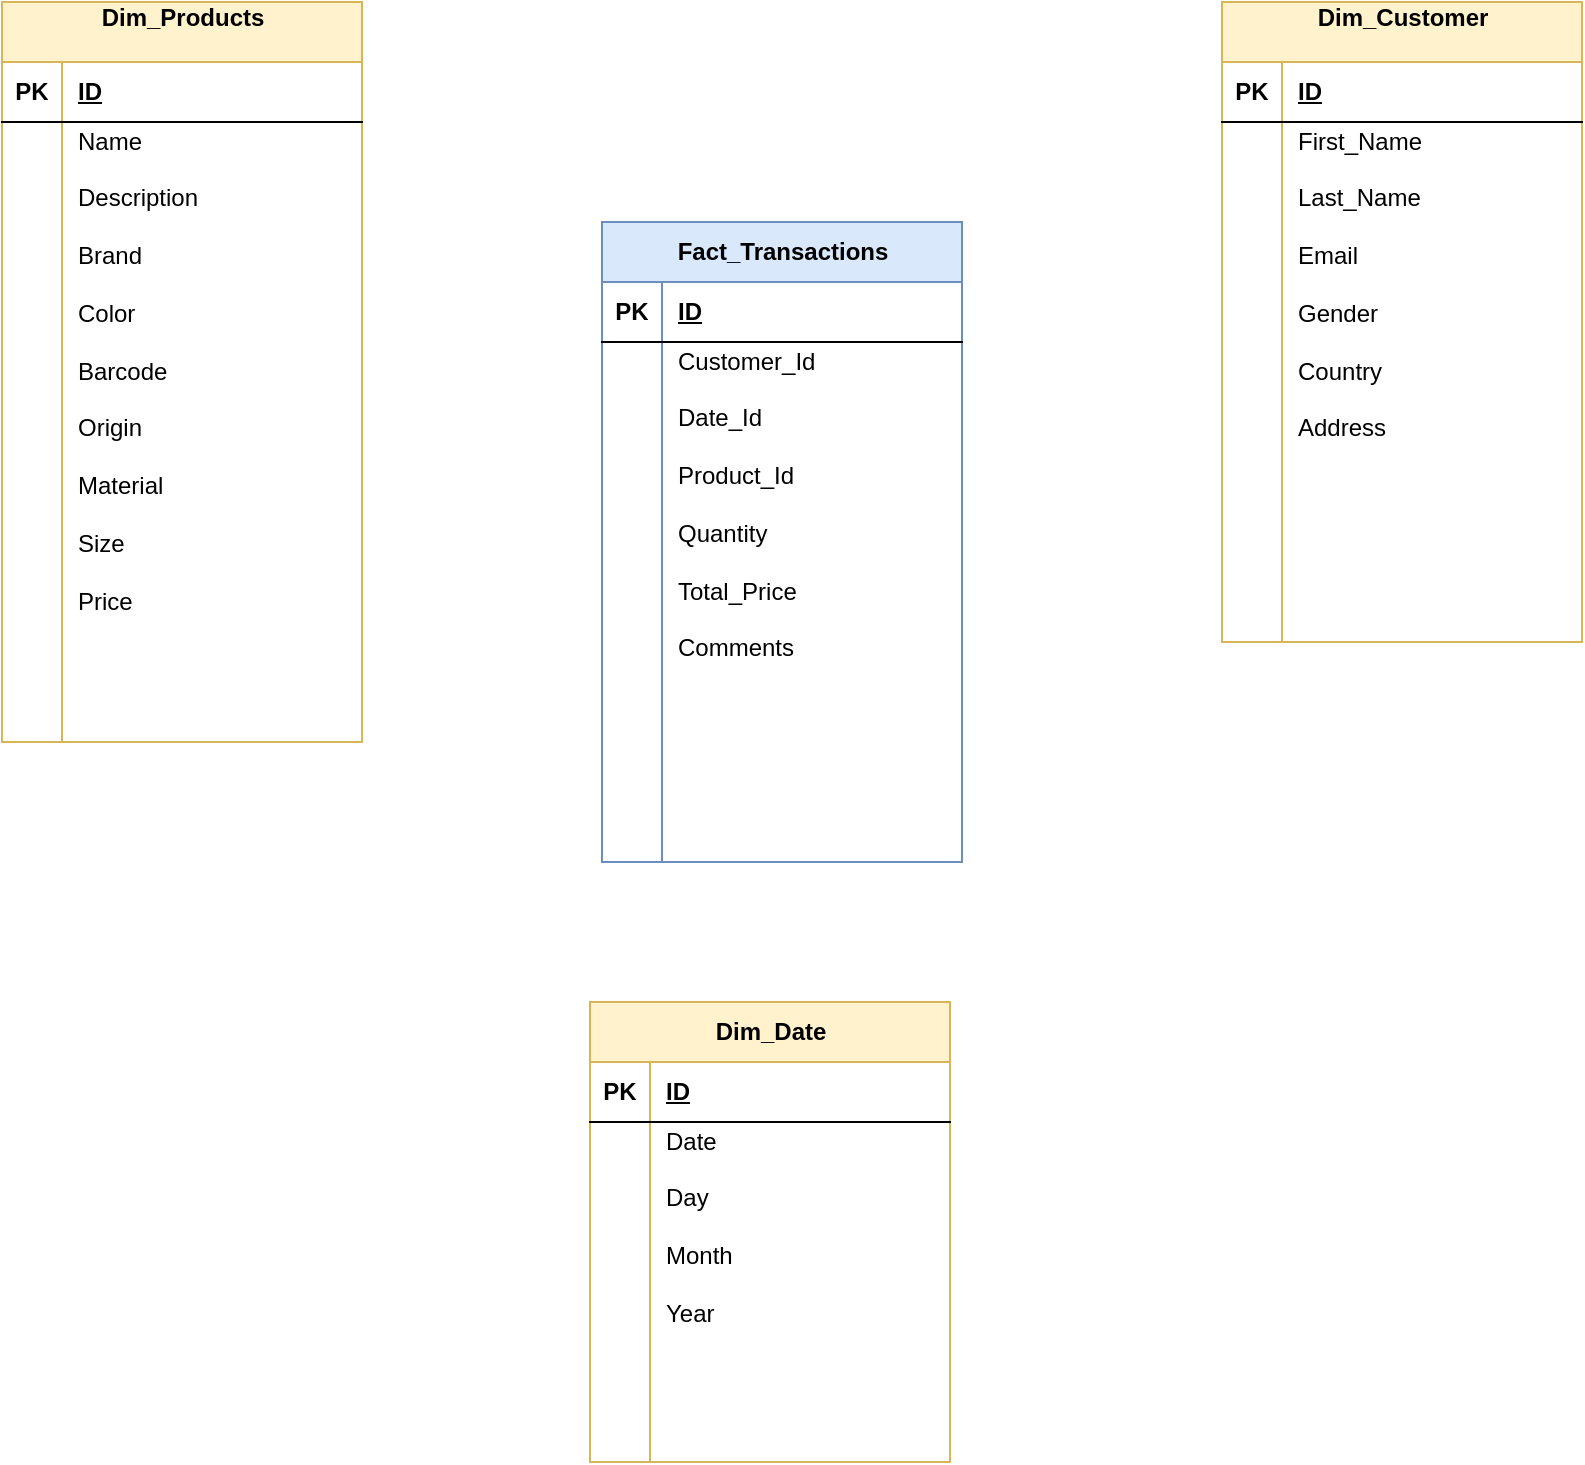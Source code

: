 <mxfile version="24.0.7" type="github">
  <diagram name="Seite-1" id="36miQz309omqqJ6BH8QW">
    <mxGraphModel dx="1434" dy="780" grid="1" gridSize="10" guides="1" tooltips="1" connect="1" arrows="1" fold="1" page="1" pageScale="1" pageWidth="827" pageHeight="1169" math="0" shadow="0">
      <root>
        <mxCell id="0" />
        <mxCell id="1" parent="0" />
        <mxCell id="irZ34CSHiCg61n6RWmMm-1" value="Dim_Products&lt;div&gt;&lt;br&gt;&lt;/div&gt;" style="shape=table;startSize=30;container=1;collapsible=1;childLayout=tableLayout;fixedRows=1;rowLines=0;fontStyle=1;align=center;resizeLast=1;html=1;fillColor=#fff2cc;strokeColor=#d6b656;" vertex="1" parent="1">
          <mxGeometry x="30" y="70" width="180" height="370" as="geometry" />
        </mxCell>
        <mxCell id="irZ34CSHiCg61n6RWmMm-2" value="" style="shape=tableRow;horizontal=0;startSize=0;swimlaneHead=0;swimlaneBody=0;fillColor=none;collapsible=0;dropTarget=0;points=[[0,0.5],[1,0.5]];portConstraint=eastwest;top=0;left=0;right=0;bottom=1;" vertex="1" parent="irZ34CSHiCg61n6RWmMm-1">
          <mxGeometry y="30" width="180" height="30" as="geometry" />
        </mxCell>
        <mxCell id="irZ34CSHiCg61n6RWmMm-3" value="PK" style="shape=partialRectangle;connectable=0;fillColor=none;top=0;left=0;bottom=0;right=0;fontStyle=1;overflow=hidden;whiteSpace=wrap;html=1;" vertex="1" parent="irZ34CSHiCg61n6RWmMm-2">
          <mxGeometry width="30" height="30" as="geometry">
            <mxRectangle width="30" height="30" as="alternateBounds" />
          </mxGeometry>
        </mxCell>
        <mxCell id="irZ34CSHiCg61n6RWmMm-4" value="ID" style="shape=partialRectangle;connectable=0;fillColor=none;top=0;left=0;bottom=0;right=0;align=left;spacingLeft=6;fontStyle=5;overflow=hidden;whiteSpace=wrap;html=1;" vertex="1" parent="irZ34CSHiCg61n6RWmMm-2">
          <mxGeometry x="30" width="150" height="30" as="geometry">
            <mxRectangle width="150" height="30" as="alternateBounds" />
          </mxGeometry>
        </mxCell>
        <mxCell id="irZ34CSHiCg61n6RWmMm-5" value="" style="shape=tableRow;horizontal=0;startSize=0;swimlaneHead=0;swimlaneBody=0;fillColor=none;collapsible=0;dropTarget=0;points=[[0,0.5],[1,0.5]];portConstraint=eastwest;top=0;left=0;right=0;bottom=0;" vertex="1" parent="irZ34CSHiCg61n6RWmMm-1">
          <mxGeometry y="60" width="180" height="250" as="geometry" />
        </mxCell>
        <mxCell id="irZ34CSHiCg61n6RWmMm-6" value="" style="shape=partialRectangle;connectable=0;fillColor=none;top=0;left=0;bottom=0;right=0;editable=1;overflow=hidden;whiteSpace=wrap;html=1;" vertex="1" parent="irZ34CSHiCg61n6RWmMm-5">
          <mxGeometry width="30" height="250" as="geometry">
            <mxRectangle width="30" height="250" as="alternateBounds" />
          </mxGeometry>
        </mxCell>
        <mxCell id="irZ34CSHiCg61n6RWmMm-7" value="Name&lt;div&gt;&lt;br&gt;&lt;/div&gt;&lt;div&gt;Description&lt;/div&gt;&lt;div&gt;&lt;br&gt;&lt;/div&gt;&lt;div&gt;Brand&lt;/div&gt;&lt;div&gt;&lt;br&gt;&lt;/div&gt;&lt;div&gt;Color&lt;/div&gt;&lt;div&gt;&lt;br&gt;&lt;/div&gt;&lt;div&gt;Barcode&lt;/div&gt;&lt;div&gt;&lt;br&gt;&lt;/div&gt;&lt;div&gt;Origin&lt;/div&gt;&lt;div&gt;&lt;br&gt;&lt;/div&gt;&lt;div&gt;Material&lt;/div&gt;&lt;div&gt;&lt;br&gt;&lt;/div&gt;&lt;div&gt;Size&lt;/div&gt;&lt;div&gt;&lt;br&gt;&lt;/div&gt;&lt;div&gt;Price&lt;/div&gt;&lt;div&gt;&lt;br&gt;&lt;/div&gt;&lt;div&gt;&lt;br&gt;&lt;/div&gt;" style="shape=partialRectangle;connectable=0;fillColor=none;top=0;left=0;bottom=0;right=0;align=left;spacingLeft=6;overflow=hidden;whiteSpace=wrap;html=1;" vertex="1" parent="irZ34CSHiCg61n6RWmMm-5">
          <mxGeometry x="30" width="150" height="250" as="geometry">
            <mxRectangle width="150" height="250" as="alternateBounds" />
          </mxGeometry>
        </mxCell>
        <mxCell id="irZ34CSHiCg61n6RWmMm-8" value="" style="shape=tableRow;horizontal=0;startSize=0;swimlaneHead=0;swimlaneBody=0;fillColor=none;collapsible=0;dropTarget=0;points=[[0,0.5],[1,0.5]];portConstraint=eastwest;top=0;left=0;right=0;bottom=0;" vertex="1" parent="irZ34CSHiCg61n6RWmMm-1">
          <mxGeometry y="310" width="180" height="30" as="geometry" />
        </mxCell>
        <mxCell id="irZ34CSHiCg61n6RWmMm-9" value="" style="shape=partialRectangle;connectable=0;fillColor=none;top=0;left=0;bottom=0;right=0;editable=1;overflow=hidden;whiteSpace=wrap;html=1;" vertex="1" parent="irZ34CSHiCg61n6RWmMm-8">
          <mxGeometry width="30" height="30" as="geometry">
            <mxRectangle width="30" height="30" as="alternateBounds" />
          </mxGeometry>
        </mxCell>
        <mxCell id="irZ34CSHiCg61n6RWmMm-10" value="" style="shape=partialRectangle;connectable=0;fillColor=none;top=0;left=0;bottom=0;right=0;align=left;spacingLeft=6;overflow=hidden;whiteSpace=wrap;html=1;" vertex="1" parent="irZ34CSHiCg61n6RWmMm-8">
          <mxGeometry x="30" width="150" height="30" as="geometry">
            <mxRectangle width="150" height="30" as="alternateBounds" />
          </mxGeometry>
        </mxCell>
        <mxCell id="irZ34CSHiCg61n6RWmMm-11" value="" style="shape=tableRow;horizontal=0;startSize=0;swimlaneHead=0;swimlaneBody=0;fillColor=none;collapsible=0;dropTarget=0;points=[[0,0.5],[1,0.5]];portConstraint=eastwest;top=0;left=0;right=0;bottom=0;" vertex="1" parent="irZ34CSHiCg61n6RWmMm-1">
          <mxGeometry y="340" width="180" height="30" as="geometry" />
        </mxCell>
        <mxCell id="irZ34CSHiCg61n6RWmMm-12" value="" style="shape=partialRectangle;connectable=0;fillColor=none;top=0;left=0;bottom=0;right=0;editable=1;overflow=hidden;whiteSpace=wrap;html=1;" vertex="1" parent="irZ34CSHiCg61n6RWmMm-11">
          <mxGeometry width="30" height="30" as="geometry">
            <mxRectangle width="30" height="30" as="alternateBounds" />
          </mxGeometry>
        </mxCell>
        <mxCell id="irZ34CSHiCg61n6RWmMm-13" value="" style="shape=partialRectangle;connectable=0;fillColor=none;top=0;left=0;bottom=0;right=0;align=left;spacingLeft=6;overflow=hidden;whiteSpace=wrap;html=1;" vertex="1" parent="irZ34CSHiCg61n6RWmMm-11">
          <mxGeometry x="30" width="150" height="30" as="geometry">
            <mxRectangle width="150" height="30" as="alternateBounds" />
          </mxGeometry>
        </mxCell>
        <mxCell id="irZ34CSHiCg61n6RWmMm-14" value="Dim_Customer&lt;div&gt;&lt;br&gt;&lt;/div&gt;" style="shape=table;startSize=30;container=1;collapsible=1;childLayout=tableLayout;fixedRows=1;rowLines=0;fontStyle=1;align=center;resizeLast=1;html=1;fillColor=#fff2cc;strokeColor=#d6b656;" vertex="1" parent="1">
          <mxGeometry x="640" y="70" width="180" height="320" as="geometry" />
        </mxCell>
        <mxCell id="irZ34CSHiCg61n6RWmMm-15" value="" style="shape=tableRow;horizontal=0;startSize=0;swimlaneHead=0;swimlaneBody=0;fillColor=none;collapsible=0;dropTarget=0;points=[[0,0.5],[1,0.5]];portConstraint=eastwest;top=0;left=0;right=0;bottom=1;" vertex="1" parent="irZ34CSHiCg61n6RWmMm-14">
          <mxGeometry y="30" width="180" height="30" as="geometry" />
        </mxCell>
        <mxCell id="irZ34CSHiCg61n6RWmMm-16" value="PK" style="shape=partialRectangle;connectable=0;fillColor=none;top=0;left=0;bottom=0;right=0;fontStyle=1;overflow=hidden;whiteSpace=wrap;html=1;" vertex="1" parent="irZ34CSHiCg61n6RWmMm-15">
          <mxGeometry width="30" height="30" as="geometry">
            <mxRectangle width="30" height="30" as="alternateBounds" />
          </mxGeometry>
        </mxCell>
        <mxCell id="irZ34CSHiCg61n6RWmMm-17" value="ID" style="shape=partialRectangle;connectable=0;fillColor=none;top=0;left=0;bottom=0;right=0;align=left;spacingLeft=6;fontStyle=5;overflow=hidden;whiteSpace=wrap;html=1;" vertex="1" parent="irZ34CSHiCg61n6RWmMm-15">
          <mxGeometry x="30" width="150" height="30" as="geometry">
            <mxRectangle width="150" height="30" as="alternateBounds" />
          </mxGeometry>
        </mxCell>
        <mxCell id="irZ34CSHiCg61n6RWmMm-18" value="" style="shape=tableRow;horizontal=0;startSize=0;swimlaneHead=0;swimlaneBody=0;fillColor=none;collapsible=0;dropTarget=0;points=[[0,0.5],[1,0.5]];portConstraint=eastwest;top=0;left=0;right=0;bottom=0;" vertex="1" parent="irZ34CSHiCg61n6RWmMm-14">
          <mxGeometry y="60" width="180" height="200" as="geometry" />
        </mxCell>
        <mxCell id="irZ34CSHiCg61n6RWmMm-19" value="" style="shape=partialRectangle;connectable=0;fillColor=none;top=0;left=0;bottom=0;right=0;editable=1;overflow=hidden;whiteSpace=wrap;html=1;" vertex="1" parent="irZ34CSHiCg61n6RWmMm-18">
          <mxGeometry width="30" height="200" as="geometry">
            <mxRectangle width="30" height="200" as="alternateBounds" />
          </mxGeometry>
        </mxCell>
        <mxCell id="irZ34CSHiCg61n6RWmMm-20" value="First_Name&lt;div&gt;&lt;br&gt;&lt;/div&gt;&lt;div&gt;Last_Name&lt;/div&gt;&lt;div&gt;&lt;br&gt;&lt;/div&gt;&lt;div&gt;Email&lt;/div&gt;&lt;div&gt;&lt;br&gt;&lt;/div&gt;&lt;div&gt;Gender&lt;/div&gt;&lt;div&gt;&lt;br&gt;&lt;/div&gt;&lt;div&gt;Country&lt;/div&gt;&lt;div&gt;&lt;br&gt;&lt;/div&gt;&lt;div&gt;Address&lt;/div&gt;&lt;div&gt;&lt;br&gt;&lt;/div&gt;&lt;div&gt;&lt;br&gt;&lt;/div&gt;&lt;div&gt;&lt;br&gt;&lt;/div&gt;" style="shape=partialRectangle;connectable=0;fillColor=none;top=0;left=0;bottom=0;right=0;align=left;spacingLeft=6;overflow=hidden;whiteSpace=wrap;html=1;" vertex="1" parent="irZ34CSHiCg61n6RWmMm-18">
          <mxGeometry x="30" width="150" height="200" as="geometry">
            <mxRectangle width="150" height="200" as="alternateBounds" />
          </mxGeometry>
        </mxCell>
        <mxCell id="irZ34CSHiCg61n6RWmMm-21" value="" style="shape=tableRow;horizontal=0;startSize=0;swimlaneHead=0;swimlaneBody=0;fillColor=none;collapsible=0;dropTarget=0;points=[[0,0.5],[1,0.5]];portConstraint=eastwest;top=0;left=0;right=0;bottom=0;" vertex="1" parent="irZ34CSHiCg61n6RWmMm-14">
          <mxGeometry y="260" width="180" height="30" as="geometry" />
        </mxCell>
        <mxCell id="irZ34CSHiCg61n6RWmMm-22" value="" style="shape=partialRectangle;connectable=0;fillColor=none;top=0;left=0;bottom=0;right=0;editable=1;overflow=hidden;whiteSpace=wrap;html=1;" vertex="1" parent="irZ34CSHiCg61n6RWmMm-21">
          <mxGeometry width="30" height="30" as="geometry">
            <mxRectangle width="30" height="30" as="alternateBounds" />
          </mxGeometry>
        </mxCell>
        <mxCell id="irZ34CSHiCg61n6RWmMm-23" value="" style="shape=partialRectangle;connectable=0;fillColor=none;top=0;left=0;bottom=0;right=0;align=left;spacingLeft=6;overflow=hidden;whiteSpace=wrap;html=1;" vertex="1" parent="irZ34CSHiCg61n6RWmMm-21">
          <mxGeometry x="30" width="150" height="30" as="geometry">
            <mxRectangle width="150" height="30" as="alternateBounds" />
          </mxGeometry>
        </mxCell>
        <mxCell id="irZ34CSHiCg61n6RWmMm-24" value="" style="shape=tableRow;horizontal=0;startSize=0;swimlaneHead=0;swimlaneBody=0;fillColor=none;collapsible=0;dropTarget=0;points=[[0,0.5],[1,0.5]];portConstraint=eastwest;top=0;left=0;right=0;bottom=0;" vertex="1" parent="irZ34CSHiCg61n6RWmMm-14">
          <mxGeometry y="290" width="180" height="30" as="geometry" />
        </mxCell>
        <mxCell id="irZ34CSHiCg61n6RWmMm-25" value="" style="shape=partialRectangle;connectable=0;fillColor=none;top=0;left=0;bottom=0;right=0;editable=1;overflow=hidden;whiteSpace=wrap;html=1;" vertex="1" parent="irZ34CSHiCg61n6RWmMm-24">
          <mxGeometry width="30" height="30" as="geometry">
            <mxRectangle width="30" height="30" as="alternateBounds" />
          </mxGeometry>
        </mxCell>
        <mxCell id="irZ34CSHiCg61n6RWmMm-26" value="" style="shape=partialRectangle;connectable=0;fillColor=none;top=0;left=0;bottom=0;right=0;align=left;spacingLeft=6;overflow=hidden;whiteSpace=wrap;html=1;" vertex="1" parent="irZ34CSHiCg61n6RWmMm-24">
          <mxGeometry x="30" width="150" height="30" as="geometry">
            <mxRectangle width="150" height="30" as="alternateBounds" />
          </mxGeometry>
        </mxCell>
        <mxCell id="irZ34CSHiCg61n6RWmMm-27" value="Dim_Date" style="shape=table;startSize=30;container=1;collapsible=1;childLayout=tableLayout;fixedRows=1;rowLines=0;fontStyle=1;align=center;resizeLast=1;html=1;fillColor=#fff2cc;strokeColor=#d6b656;" vertex="1" parent="1">
          <mxGeometry x="324" y="570" width="180" height="230" as="geometry" />
        </mxCell>
        <mxCell id="irZ34CSHiCg61n6RWmMm-28" value="" style="shape=tableRow;horizontal=0;startSize=0;swimlaneHead=0;swimlaneBody=0;fillColor=none;collapsible=0;dropTarget=0;points=[[0,0.5],[1,0.5]];portConstraint=eastwest;top=0;left=0;right=0;bottom=1;" vertex="1" parent="irZ34CSHiCg61n6RWmMm-27">
          <mxGeometry y="30" width="180" height="30" as="geometry" />
        </mxCell>
        <mxCell id="irZ34CSHiCg61n6RWmMm-29" value="PK" style="shape=partialRectangle;connectable=0;fillColor=none;top=0;left=0;bottom=0;right=0;fontStyle=1;overflow=hidden;whiteSpace=wrap;html=1;" vertex="1" parent="irZ34CSHiCg61n6RWmMm-28">
          <mxGeometry width="30" height="30" as="geometry">
            <mxRectangle width="30" height="30" as="alternateBounds" />
          </mxGeometry>
        </mxCell>
        <mxCell id="irZ34CSHiCg61n6RWmMm-30" value="ID" style="shape=partialRectangle;connectable=0;fillColor=none;top=0;left=0;bottom=0;right=0;align=left;spacingLeft=6;fontStyle=5;overflow=hidden;whiteSpace=wrap;html=1;" vertex="1" parent="irZ34CSHiCg61n6RWmMm-28">
          <mxGeometry x="30" width="150" height="30" as="geometry">
            <mxRectangle width="150" height="30" as="alternateBounds" />
          </mxGeometry>
        </mxCell>
        <mxCell id="irZ34CSHiCg61n6RWmMm-31" value="" style="shape=tableRow;horizontal=0;startSize=0;swimlaneHead=0;swimlaneBody=0;fillColor=none;collapsible=0;dropTarget=0;points=[[0,0.5],[1,0.5]];portConstraint=eastwest;top=0;left=0;right=0;bottom=0;" vertex="1" parent="irZ34CSHiCg61n6RWmMm-27">
          <mxGeometry y="60" width="180" height="110" as="geometry" />
        </mxCell>
        <mxCell id="irZ34CSHiCg61n6RWmMm-32" value="" style="shape=partialRectangle;connectable=0;fillColor=none;top=0;left=0;bottom=0;right=0;editable=1;overflow=hidden;whiteSpace=wrap;html=1;" vertex="1" parent="irZ34CSHiCg61n6RWmMm-31">
          <mxGeometry width="30" height="110" as="geometry">
            <mxRectangle width="30" height="110" as="alternateBounds" />
          </mxGeometry>
        </mxCell>
        <mxCell id="irZ34CSHiCg61n6RWmMm-33" value="Date&lt;div&gt;&lt;br&gt;&lt;/div&gt;&lt;div&gt;Day&lt;/div&gt;&lt;div&gt;&lt;br&gt;&lt;/div&gt;&lt;div&gt;Month&lt;/div&gt;&lt;div&gt;&lt;br&gt;&lt;/div&gt;&lt;div&gt;Year&lt;/div&gt;&lt;div&gt;&lt;br&gt;&lt;/div&gt;&lt;div&gt;&lt;br&gt;&lt;/div&gt;" style="shape=partialRectangle;connectable=0;fillColor=none;top=0;left=0;bottom=0;right=0;align=left;spacingLeft=6;overflow=hidden;whiteSpace=wrap;html=1;" vertex="1" parent="irZ34CSHiCg61n6RWmMm-31">
          <mxGeometry x="30" width="150" height="110" as="geometry">
            <mxRectangle width="150" height="110" as="alternateBounds" />
          </mxGeometry>
        </mxCell>
        <mxCell id="irZ34CSHiCg61n6RWmMm-34" value="" style="shape=tableRow;horizontal=0;startSize=0;swimlaneHead=0;swimlaneBody=0;fillColor=none;collapsible=0;dropTarget=0;points=[[0,0.5],[1,0.5]];portConstraint=eastwest;top=0;left=0;right=0;bottom=0;" vertex="1" parent="irZ34CSHiCg61n6RWmMm-27">
          <mxGeometry y="170" width="180" height="30" as="geometry" />
        </mxCell>
        <mxCell id="irZ34CSHiCg61n6RWmMm-35" value="" style="shape=partialRectangle;connectable=0;fillColor=none;top=0;left=0;bottom=0;right=0;editable=1;overflow=hidden;whiteSpace=wrap;html=1;" vertex="1" parent="irZ34CSHiCg61n6RWmMm-34">
          <mxGeometry width="30" height="30" as="geometry">
            <mxRectangle width="30" height="30" as="alternateBounds" />
          </mxGeometry>
        </mxCell>
        <mxCell id="irZ34CSHiCg61n6RWmMm-36" value="" style="shape=partialRectangle;connectable=0;fillColor=none;top=0;left=0;bottom=0;right=0;align=left;spacingLeft=6;overflow=hidden;whiteSpace=wrap;html=1;" vertex="1" parent="irZ34CSHiCg61n6RWmMm-34">
          <mxGeometry x="30" width="150" height="30" as="geometry">
            <mxRectangle width="150" height="30" as="alternateBounds" />
          </mxGeometry>
        </mxCell>
        <mxCell id="irZ34CSHiCg61n6RWmMm-37" value="" style="shape=tableRow;horizontal=0;startSize=0;swimlaneHead=0;swimlaneBody=0;fillColor=none;collapsible=0;dropTarget=0;points=[[0,0.5],[1,0.5]];portConstraint=eastwest;top=0;left=0;right=0;bottom=0;" vertex="1" parent="irZ34CSHiCg61n6RWmMm-27">
          <mxGeometry y="200" width="180" height="30" as="geometry" />
        </mxCell>
        <mxCell id="irZ34CSHiCg61n6RWmMm-38" value="" style="shape=partialRectangle;connectable=0;fillColor=none;top=0;left=0;bottom=0;right=0;editable=1;overflow=hidden;whiteSpace=wrap;html=1;" vertex="1" parent="irZ34CSHiCg61n6RWmMm-37">
          <mxGeometry width="30" height="30" as="geometry">
            <mxRectangle width="30" height="30" as="alternateBounds" />
          </mxGeometry>
        </mxCell>
        <mxCell id="irZ34CSHiCg61n6RWmMm-39" value="" style="shape=partialRectangle;connectable=0;fillColor=none;top=0;left=0;bottom=0;right=0;align=left;spacingLeft=6;overflow=hidden;whiteSpace=wrap;html=1;" vertex="1" parent="irZ34CSHiCg61n6RWmMm-37">
          <mxGeometry x="30" width="150" height="30" as="geometry">
            <mxRectangle width="150" height="30" as="alternateBounds" />
          </mxGeometry>
        </mxCell>
        <mxCell id="irZ34CSHiCg61n6RWmMm-40" value="&lt;div&gt;Fact_Transactions&lt;/div&gt;" style="shape=table;startSize=30;container=1;collapsible=1;childLayout=tableLayout;fixedRows=1;rowLines=0;fontStyle=1;align=center;resizeLast=1;html=1;fillColor=#dae8fc;strokeColor=#6c8ebf;" vertex="1" parent="1">
          <mxGeometry x="330" y="180" width="180" height="320" as="geometry" />
        </mxCell>
        <mxCell id="irZ34CSHiCg61n6RWmMm-41" value="" style="shape=tableRow;horizontal=0;startSize=0;swimlaneHead=0;swimlaneBody=0;fillColor=none;collapsible=0;dropTarget=0;points=[[0,0.5],[1,0.5]];portConstraint=eastwest;top=0;left=0;right=0;bottom=1;" vertex="1" parent="irZ34CSHiCg61n6RWmMm-40">
          <mxGeometry y="30" width="180" height="30" as="geometry" />
        </mxCell>
        <mxCell id="irZ34CSHiCg61n6RWmMm-42" value="PK" style="shape=partialRectangle;connectable=0;fillColor=none;top=0;left=0;bottom=0;right=0;fontStyle=1;overflow=hidden;whiteSpace=wrap;html=1;" vertex="1" parent="irZ34CSHiCg61n6RWmMm-41">
          <mxGeometry width="30" height="30" as="geometry">
            <mxRectangle width="30" height="30" as="alternateBounds" />
          </mxGeometry>
        </mxCell>
        <mxCell id="irZ34CSHiCg61n6RWmMm-43" value="ID" style="shape=partialRectangle;connectable=0;fillColor=none;top=0;left=0;bottom=0;right=0;align=left;spacingLeft=6;fontStyle=5;overflow=hidden;whiteSpace=wrap;html=1;" vertex="1" parent="irZ34CSHiCg61n6RWmMm-41">
          <mxGeometry x="30" width="150" height="30" as="geometry">
            <mxRectangle width="150" height="30" as="alternateBounds" />
          </mxGeometry>
        </mxCell>
        <mxCell id="irZ34CSHiCg61n6RWmMm-44" value="" style="shape=tableRow;horizontal=0;startSize=0;swimlaneHead=0;swimlaneBody=0;fillColor=none;collapsible=0;dropTarget=0;points=[[0,0.5],[1,0.5]];portConstraint=eastwest;top=0;left=0;right=0;bottom=0;" vertex="1" parent="irZ34CSHiCg61n6RWmMm-40">
          <mxGeometry y="60" width="180" height="200" as="geometry" />
        </mxCell>
        <mxCell id="irZ34CSHiCg61n6RWmMm-45" value="" style="shape=partialRectangle;connectable=0;fillColor=none;top=0;left=0;bottom=0;right=0;editable=1;overflow=hidden;whiteSpace=wrap;html=1;" vertex="1" parent="irZ34CSHiCg61n6RWmMm-44">
          <mxGeometry width="30" height="200" as="geometry">
            <mxRectangle width="30" height="200" as="alternateBounds" />
          </mxGeometry>
        </mxCell>
        <mxCell id="irZ34CSHiCg61n6RWmMm-46" value="Customer_Id&lt;div&gt;&lt;br&gt;&lt;/div&gt;&lt;div&gt;Date_Id&lt;/div&gt;&lt;div&gt;&lt;br&gt;&lt;/div&gt;&lt;div&gt;Product_Id&lt;/div&gt;&lt;div&gt;&lt;br&gt;&lt;/div&gt;&lt;div&gt;Quantity&lt;/div&gt;&lt;div&gt;&lt;br&gt;&lt;/div&gt;&lt;div&gt;Total_Price&lt;/div&gt;&lt;div&gt;&lt;br&gt;&lt;/div&gt;&lt;div&gt;Comments&lt;/div&gt;&lt;div&gt;&lt;br&gt;&lt;/div&gt;&lt;div&gt;&lt;br&gt;&lt;/div&gt;&lt;div&gt;&lt;br&gt;&lt;/div&gt;" style="shape=partialRectangle;connectable=0;fillColor=none;top=0;left=0;bottom=0;right=0;align=left;spacingLeft=6;overflow=hidden;whiteSpace=wrap;html=1;" vertex="1" parent="irZ34CSHiCg61n6RWmMm-44">
          <mxGeometry x="30" width="150" height="200" as="geometry">
            <mxRectangle width="150" height="200" as="alternateBounds" />
          </mxGeometry>
        </mxCell>
        <mxCell id="irZ34CSHiCg61n6RWmMm-47" value="" style="shape=tableRow;horizontal=0;startSize=0;swimlaneHead=0;swimlaneBody=0;fillColor=none;collapsible=0;dropTarget=0;points=[[0,0.5],[1,0.5]];portConstraint=eastwest;top=0;left=0;right=0;bottom=0;" vertex="1" parent="irZ34CSHiCg61n6RWmMm-40">
          <mxGeometry y="260" width="180" height="30" as="geometry" />
        </mxCell>
        <mxCell id="irZ34CSHiCg61n6RWmMm-48" value="" style="shape=partialRectangle;connectable=0;fillColor=none;top=0;left=0;bottom=0;right=0;editable=1;overflow=hidden;whiteSpace=wrap;html=1;" vertex="1" parent="irZ34CSHiCg61n6RWmMm-47">
          <mxGeometry width="30" height="30" as="geometry">
            <mxRectangle width="30" height="30" as="alternateBounds" />
          </mxGeometry>
        </mxCell>
        <mxCell id="irZ34CSHiCg61n6RWmMm-49" value="" style="shape=partialRectangle;connectable=0;fillColor=none;top=0;left=0;bottom=0;right=0;align=left;spacingLeft=6;overflow=hidden;whiteSpace=wrap;html=1;" vertex="1" parent="irZ34CSHiCg61n6RWmMm-47">
          <mxGeometry x="30" width="150" height="30" as="geometry">
            <mxRectangle width="150" height="30" as="alternateBounds" />
          </mxGeometry>
        </mxCell>
        <mxCell id="irZ34CSHiCg61n6RWmMm-50" value="" style="shape=tableRow;horizontal=0;startSize=0;swimlaneHead=0;swimlaneBody=0;fillColor=none;collapsible=0;dropTarget=0;points=[[0,0.5],[1,0.5]];portConstraint=eastwest;top=0;left=0;right=0;bottom=0;" vertex="1" parent="irZ34CSHiCg61n6RWmMm-40">
          <mxGeometry y="290" width="180" height="30" as="geometry" />
        </mxCell>
        <mxCell id="irZ34CSHiCg61n6RWmMm-51" value="" style="shape=partialRectangle;connectable=0;fillColor=none;top=0;left=0;bottom=0;right=0;editable=1;overflow=hidden;whiteSpace=wrap;html=1;" vertex="1" parent="irZ34CSHiCg61n6RWmMm-50">
          <mxGeometry width="30" height="30" as="geometry">
            <mxRectangle width="30" height="30" as="alternateBounds" />
          </mxGeometry>
        </mxCell>
        <mxCell id="irZ34CSHiCg61n6RWmMm-52" value="" style="shape=partialRectangle;connectable=0;fillColor=none;top=0;left=0;bottom=0;right=0;align=left;spacingLeft=6;overflow=hidden;whiteSpace=wrap;html=1;" vertex="1" parent="irZ34CSHiCg61n6RWmMm-50">
          <mxGeometry x="30" width="150" height="30" as="geometry">
            <mxRectangle width="150" height="30" as="alternateBounds" />
          </mxGeometry>
        </mxCell>
      </root>
    </mxGraphModel>
  </diagram>
</mxfile>

